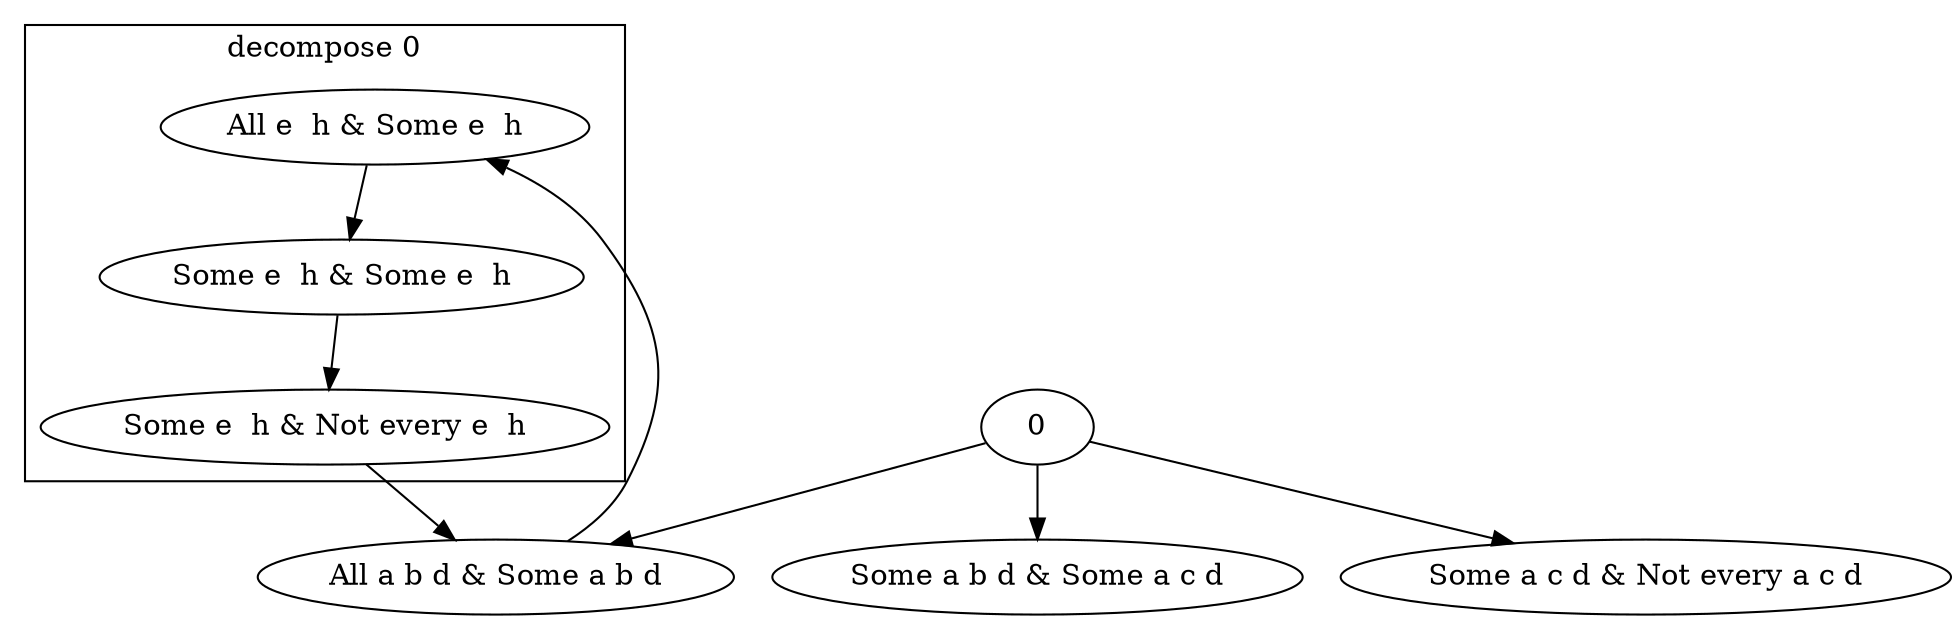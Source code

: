 digraph Spanning_tree {
	0 -> "All a b d & Some a b d"
	subgraph "cluster_All a b d & Some a b d" {
		"All e  h & Some e  h" -> "Some e  h & Some e  h"
		"Some e  h & Some e  h" -> "Some e  h & Not every e  h"
		label="decompose 0"
		color=black
	}
	"All a b d & Some a b d" -> "All e  h & Some e  h"
	"Some e  h & Not every e  h" -> "All a b d & Some a b d"
	0 -> "Some a b d & Some a c d"
	0 -> "Some a c d & Not every a c d"
}
